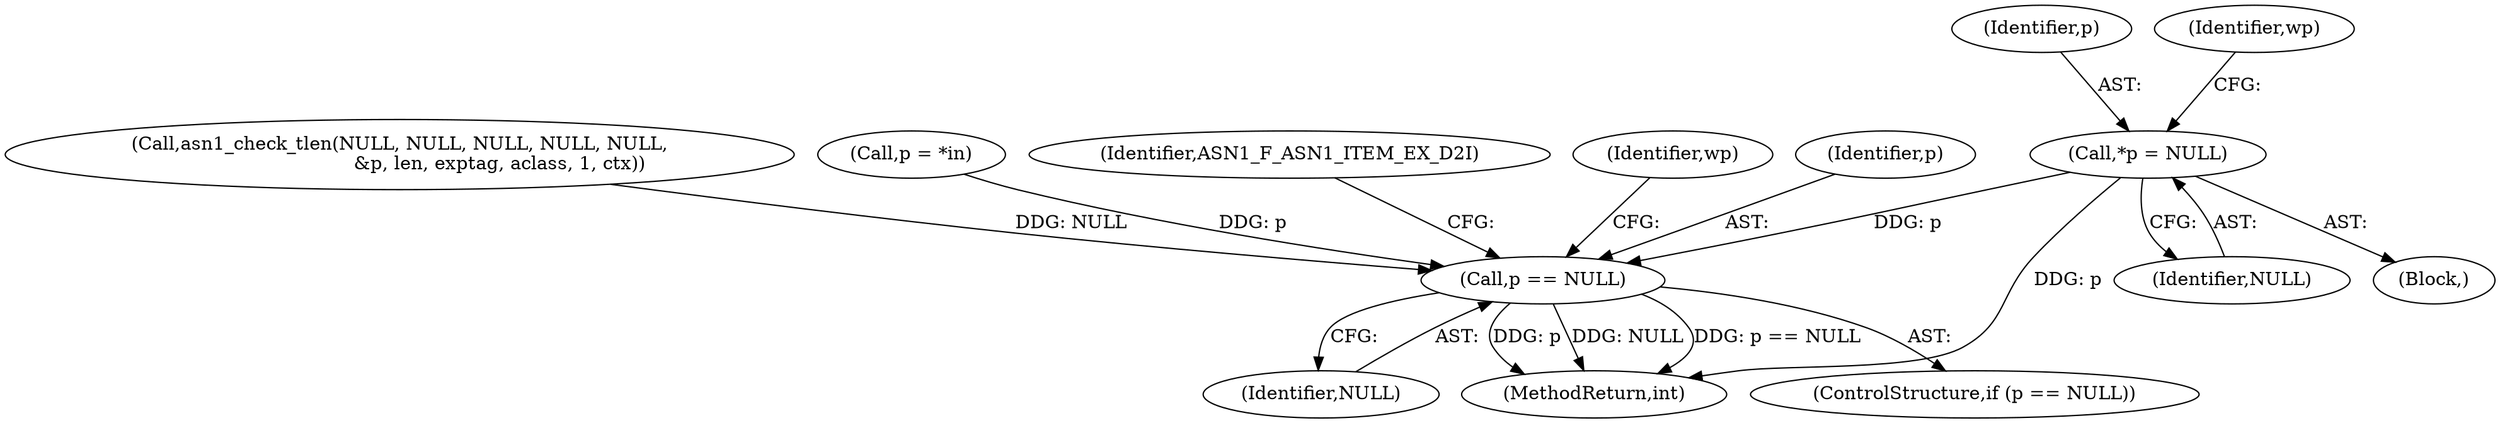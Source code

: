digraph "0_openssl_cc598f321fbac9c04da5766243ed55d55948637d@pointer" {
"1000160" [label="(Call,*p = NULL)"];
"1000409" [label="(Call,p == NULL)"];
"1000161" [label="(Identifier,p)"];
"1001021" [label="(MethodReturn,int)"];
"1000419" [label="(Identifier,wp)"];
"1000410" [label="(Identifier,p)"];
"1000162" [label="(Identifier,NULL)"];
"1000409" [label="(Call,p == NULL)"];
"1000166" [label="(Identifier,wp)"];
"1000411" [label="(Identifier,NULL)"];
"1000363" [label="(Call,asn1_check_tlen(NULL, NULL, NULL, NULL, NULL,\n                                  &p, len, exptag, aclass, 1, ctx))"];
"1000343" [label="(Call,p = *in)"];
"1000414" [label="(Identifier,ASN1_F_ASN1_ITEM_EX_D2I)"];
"1000160" [label="(Call,*p = NULL)"];
"1000408" [label="(ControlStructure,if (p == NULL))"];
"1000144" [label="(Block,)"];
"1000160" -> "1000144"  [label="AST: "];
"1000160" -> "1000162"  [label="CFG: "];
"1000161" -> "1000160"  [label="AST: "];
"1000162" -> "1000160"  [label="AST: "];
"1000166" -> "1000160"  [label="CFG: "];
"1000160" -> "1001021"  [label="DDG: p"];
"1000160" -> "1000409"  [label="DDG: p"];
"1000409" -> "1000408"  [label="AST: "];
"1000409" -> "1000411"  [label="CFG: "];
"1000410" -> "1000409"  [label="AST: "];
"1000411" -> "1000409"  [label="AST: "];
"1000414" -> "1000409"  [label="CFG: "];
"1000419" -> "1000409"  [label="CFG: "];
"1000409" -> "1001021"  [label="DDG: NULL"];
"1000409" -> "1001021"  [label="DDG: p == NULL"];
"1000409" -> "1001021"  [label="DDG: p"];
"1000343" -> "1000409"  [label="DDG: p"];
"1000363" -> "1000409"  [label="DDG: NULL"];
}
